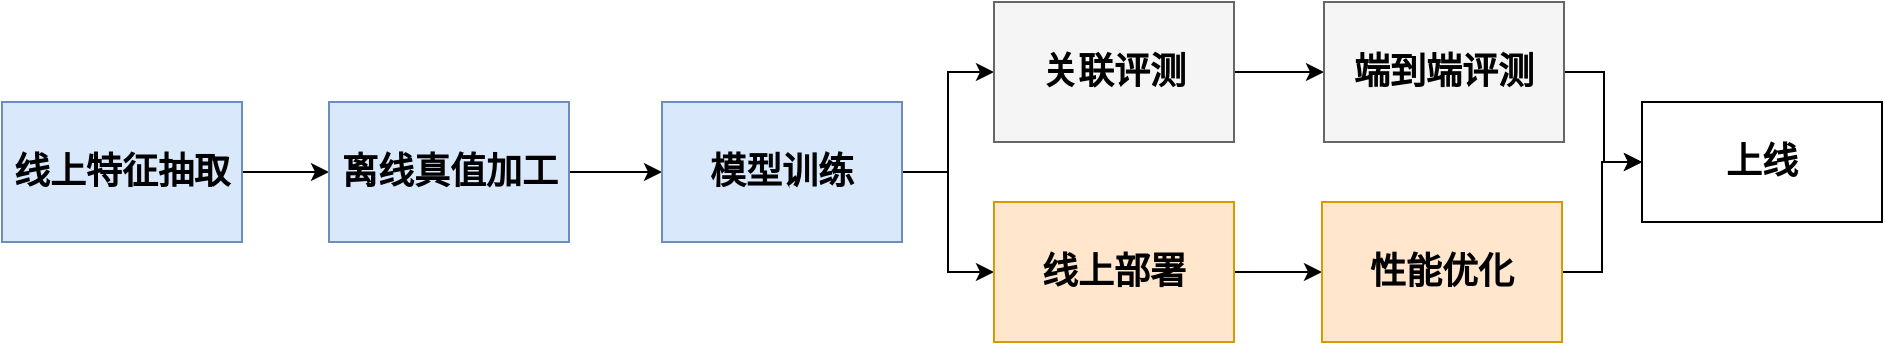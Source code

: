 <mxfile version="24.7.7">
  <diagram name="第 1 页" id="OCJgMu24JSGYYykA9SSq">
    <mxGraphModel dx="1272" dy="808" grid="1" gridSize="10" guides="1" tooltips="1" connect="1" arrows="1" fold="1" page="1" pageScale="1" pageWidth="827" pageHeight="1169" math="0" shadow="0">
      <root>
        <mxCell id="0" />
        <mxCell id="1" parent="0" />
        <mxCell id="1pVqOFEY8p2pe4TuLNSA-48" style="edgeStyle=orthogonalEdgeStyle;rounded=0;orthogonalLoop=1;jettySize=auto;html=1;entryX=0;entryY=0.5;entryDx=0;entryDy=0;" parent="1" source="1pVqOFEY8p2pe4TuLNSA-39" target="1pVqOFEY8p2pe4TuLNSA-40" edge="1">
          <mxGeometry relative="1" as="geometry" />
        </mxCell>
        <mxCell id="1pVqOFEY8p2pe4TuLNSA-39" value="&lt;span style=&quot;color: rgb(0, 0, 0); font-family: Helvetica; font-style: normal; font-variant-ligatures: normal; font-variant-caps: normal; letter-spacing: normal; orphans: 2; text-align: center; text-indent: 0px; text-transform: none; widows: 2; word-spacing: 0px; -webkit-text-stroke-width: 0px; white-space: nowrap; text-decoration-thickness: initial; text-decoration-style: initial; text-decoration-color: initial; float: none; font-size: 18px; display: inline !important;&quot;&gt;&lt;font style=&quot;font-size: 18px;&quot;&gt;线上特征抽取&lt;/font&gt;&lt;/span&gt;" style="rounded=0;whiteSpace=wrap;html=1;fontStyle=1;fontSize=18;fillColor=#dae8fc;strokeColor=#6c8ebf;" parent="1" vertex="1">
          <mxGeometry x="40" y="480" width="120" height="70" as="geometry" />
        </mxCell>
        <mxCell id="1pVqOFEY8p2pe4TuLNSA-49" style="edgeStyle=orthogonalEdgeStyle;rounded=0;orthogonalLoop=1;jettySize=auto;html=1;entryX=0;entryY=0.5;entryDx=0;entryDy=0;" parent="1" source="1pVqOFEY8p2pe4TuLNSA-40" target="1pVqOFEY8p2pe4TuLNSA-41" edge="1">
          <mxGeometry relative="1" as="geometry" />
        </mxCell>
        <mxCell id="1pVqOFEY8p2pe4TuLNSA-40" value="&lt;span style=&quot;text-wrap: nowrap; font-size: 18px;&quot;&gt;离线真值加工&lt;/span&gt;" style="rounded=0;whiteSpace=wrap;html=1;fontSize=18;fontStyle=1;fillColor=#dae8fc;strokeColor=#6c8ebf;" parent="1" vertex="1">
          <mxGeometry x="203.5" y="480" width="120" height="70" as="geometry" />
        </mxCell>
        <mxCell id="1pVqOFEY8p2pe4TuLNSA-50" style="edgeStyle=orthogonalEdgeStyle;rounded=0;orthogonalLoop=1;jettySize=auto;html=1;entryX=0;entryY=0.5;entryDx=0;entryDy=0;" parent="1" source="1pVqOFEY8p2pe4TuLNSA-41" target="1pVqOFEY8p2pe4TuLNSA-43" edge="1">
          <mxGeometry relative="1" as="geometry" />
        </mxCell>
        <mxCell id="1pVqOFEY8p2pe4TuLNSA-51" style="edgeStyle=orthogonalEdgeStyle;rounded=0;orthogonalLoop=1;jettySize=auto;html=1;entryX=0;entryY=0.5;entryDx=0;entryDy=0;" parent="1" source="1pVqOFEY8p2pe4TuLNSA-41" target="1pVqOFEY8p2pe4TuLNSA-45" edge="1">
          <mxGeometry relative="1" as="geometry" />
        </mxCell>
        <mxCell id="1pVqOFEY8p2pe4TuLNSA-41" value="&lt;span style=&quot;color: rgb(0, 0, 0); font-family: Helvetica; font-size: 18px; font-style: normal; font-variant-ligatures: normal; font-variant-caps: normal; letter-spacing: normal; orphans: 2; text-align: center; text-indent: 0px; text-transform: none; widows: 2; word-spacing: 0px; -webkit-text-stroke-width: 0px; white-space: nowrap; text-decoration-thickness: initial; text-decoration-style: initial; text-decoration-color: initial; float: none; display: inline !important;&quot;&gt;模型训练&lt;/span&gt;" style="rounded=0;whiteSpace=wrap;html=1;fontSize=18;fontStyle=1;fillColor=#dae8fc;strokeColor=#6c8ebf;" parent="1" vertex="1">
          <mxGeometry x="370" y="480" width="120" height="70" as="geometry" />
        </mxCell>
        <mxCell id="1pVqOFEY8p2pe4TuLNSA-52" style="edgeStyle=orthogonalEdgeStyle;rounded=0;orthogonalLoop=1;jettySize=auto;html=1;" parent="1" source="1pVqOFEY8p2pe4TuLNSA-43" target="1pVqOFEY8p2pe4TuLNSA-44" edge="1">
          <mxGeometry relative="1" as="geometry" />
        </mxCell>
        <mxCell id="1pVqOFEY8p2pe4TuLNSA-43" value="&lt;span style=&quot;color: rgb(0, 0, 0); font-family: Helvetica; font-size: 18px; font-style: normal; font-variant-ligatures: normal; font-variant-caps: normal; letter-spacing: normal; orphans: 2; text-align: center; text-indent: 0px; text-transform: none; widows: 2; word-spacing: 0px; -webkit-text-stroke-width: 0px; white-space: nowrap; text-decoration-thickness: initial; text-decoration-style: initial; text-decoration-color: initial; float: none; display: inline !important;&quot;&gt;关联评测&lt;/span&gt;" style="rounded=0;whiteSpace=wrap;html=1;fontStyle=1;fontSize=18;fillColor=#f5f5f5;fontColor=#333333;strokeColor=#666666;" parent="1" vertex="1">
          <mxGeometry x="536" y="430" width="120" height="70" as="geometry" />
        </mxCell>
        <mxCell id="1pVqOFEY8p2pe4TuLNSA-54" style="edgeStyle=orthogonalEdgeStyle;rounded=0;orthogonalLoop=1;jettySize=auto;html=1;" parent="1" source="1pVqOFEY8p2pe4TuLNSA-44" target="1pVqOFEY8p2pe4TuLNSA-47" edge="1">
          <mxGeometry relative="1" as="geometry" />
        </mxCell>
        <mxCell id="1pVqOFEY8p2pe4TuLNSA-44" value="&lt;span style=&quot;color: rgb(0, 0, 0); font-family: Helvetica; font-size: 18px; font-style: normal; font-variant-ligatures: normal; font-variant-caps: normal; letter-spacing: normal; orphans: 2; text-align: center; text-indent: 0px; text-transform: none; widows: 2; word-spacing: 0px; -webkit-text-stroke-width: 0px; white-space: nowrap; text-decoration-thickness: initial; text-decoration-style: initial; text-decoration-color: initial; float: none; display: inline !important;&quot;&gt;端到端评测&lt;/span&gt;" style="rounded=0;whiteSpace=wrap;html=1;fontSize=18;fontStyle=1;fillColor=#f5f5f5;fontColor=#333333;strokeColor=#666666;" parent="1" vertex="1">
          <mxGeometry x="701" y="430" width="120" height="70" as="geometry" />
        </mxCell>
        <mxCell id="1pVqOFEY8p2pe4TuLNSA-53" style="edgeStyle=orthogonalEdgeStyle;rounded=0;orthogonalLoop=1;jettySize=auto;html=1;" parent="1" source="1pVqOFEY8p2pe4TuLNSA-45" target="1pVqOFEY8p2pe4TuLNSA-46" edge="1">
          <mxGeometry relative="1" as="geometry" />
        </mxCell>
        <mxCell id="1pVqOFEY8p2pe4TuLNSA-45" value="&lt;span style=&quot;text-wrap: nowrap; font-size: 18px;&quot;&gt;线上部署&lt;/span&gt;" style="rounded=0;whiteSpace=wrap;html=1;fontSize=18;fontStyle=1;fillColor=#ffe6cc;strokeColor=#d79b00;" parent="1" vertex="1">
          <mxGeometry x="536" y="530" width="120" height="70" as="geometry" />
        </mxCell>
        <mxCell id="1pVqOFEY8p2pe4TuLNSA-57" style="edgeStyle=orthogonalEdgeStyle;rounded=0;orthogonalLoop=1;jettySize=auto;html=1;" parent="1" source="1pVqOFEY8p2pe4TuLNSA-46" target="1pVqOFEY8p2pe4TuLNSA-47" edge="1">
          <mxGeometry relative="1" as="geometry" />
        </mxCell>
        <mxCell id="1pVqOFEY8p2pe4TuLNSA-46" value="&lt;span style=&quot;text-wrap: nowrap; font-size: 18px;&quot;&gt;性能优化&lt;/span&gt;" style="rounded=0;whiteSpace=wrap;html=1;fontSize=18;fontStyle=1;fillColor=#ffe6cc;strokeColor=#d79b00;" parent="1" vertex="1">
          <mxGeometry x="700" y="530" width="120" height="70" as="geometry" />
        </mxCell>
        <mxCell id="1pVqOFEY8p2pe4TuLNSA-47" value="&lt;span style=&quot;text-wrap: nowrap; font-size: 18px;&quot;&gt;上线&lt;/span&gt;" style="rounded=0;whiteSpace=wrap;html=1;fontSize=18;fontStyle=1;" parent="1" vertex="1">
          <mxGeometry x="860" y="480" width="120" height="60" as="geometry" />
        </mxCell>
      </root>
    </mxGraphModel>
  </diagram>
</mxfile>
